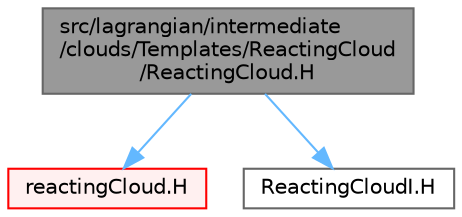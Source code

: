 digraph "src/lagrangian/intermediate/clouds/Templates/ReactingCloud/ReactingCloud.H"
{
 // LATEX_PDF_SIZE
  bgcolor="transparent";
  edge [fontname=Helvetica,fontsize=10,labelfontname=Helvetica,labelfontsize=10];
  node [fontname=Helvetica,fontsize=10,shape=box,height=0.2,width=0.4];
  Node1 [id="Node000001",label="src/lagrangian/intermediate\l/clouds/Templates/ReactingCloud\l/ReactingCloud.H",height=0.2,width=0.4,color="gray40", fillcolor="grey60", style="filled", fontcolor="black",tooltip=" "];
  Node1 -> Node2 [id="edge1_Node000001_Node000002",color="steelblue1",style="solid",tooltip=" "];
  Node2 [id="Node000002",label="reactingCloud.H",height=0.2,width=0.4,color="red", fillcolor="#FFF0F0", style="filled",URL="$reactingCloud_8H.html",tooltip=" "];
  Node1 -> Node76 [id="edge2_Node000001_Node000076",color="steelblue1",style="solid",tooltip=" "];
  Node76 [id="Node000076",label="ReactingCloudI.H",height=0.2,width=0.4,color="grey40", fillcolor="white", style="filled",URL="$ReactingCloudI_8H.html",tooltip=" "];
}
